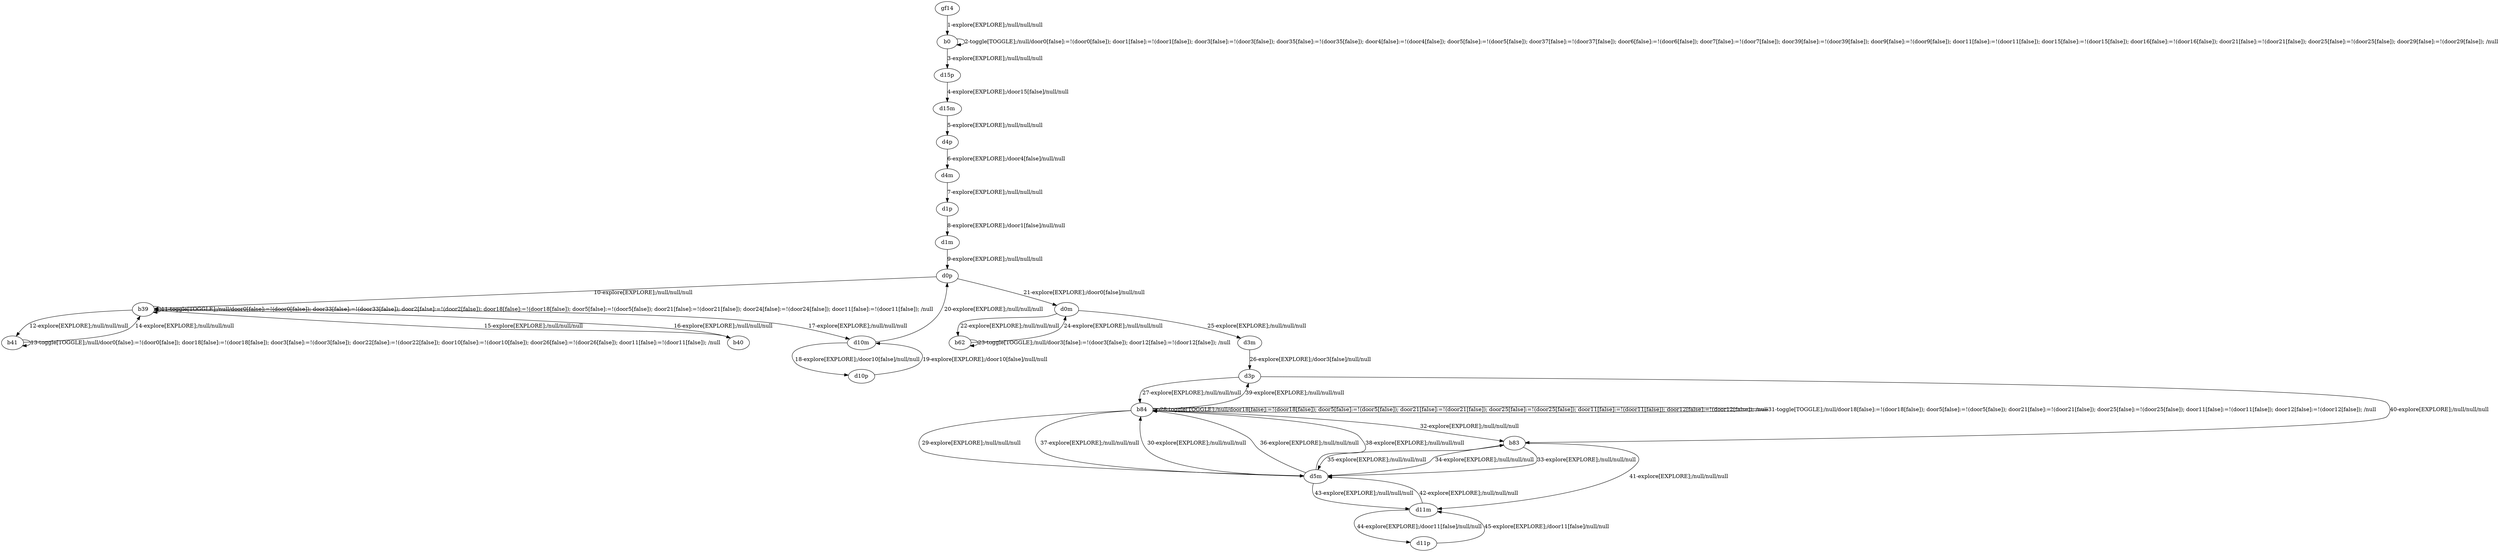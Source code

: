 # Total number of goals covered by this test: 1
# b84 --> b83

digraph g {
"gf14" -> "b0" [label = "1-explore[EXPLORE];/null/null/null"];
"b0" -> "b0" [label = "2-toggle[TOGGLE];/null/door0[false]:=!(door0[false]); door1[false]:=!(door1[false]); door3[false]:=!(door3[false]); door35[false]:=!(door35[false]); door4[false]:=!(door4[false]); door5[false]:=!(door5[false]); door37[false]:=!(door37[false]); door6[false]:=!(door6[false]); door7[false]:=!(door7[false]); door39[false]:=!(door39[false]); door9[false]:=!(door9[false]); door11[false]:=!(door11[false]); door15[false]:=!(door15[false]); door16[false]:=!(door16[false]); door21[false]:=!(door21[false]); door25[false]:=!(door25[false]); door29[false]:=!(door29[false]); /null"];
"b0" -> "d15p" [label = "3-explore[EXPLORE];/null/null/null"];
"d15p" -> "d15m" [label = "4-explore[EXPLORE];/door15[false]/null/null"];
"d15m" -> "d4p" [label = "5-explore[EXPLORE];/null/null/null"];
"d4p" -> "d4m" [label = "6-explore[EXPLORE];/door4[false]/null/null"];
"d4m" -> "d1p" [label = "7-explore[EXPLORE];/null/null/null"];
"d1p" -> "d1m" [label = "8-explore[EXPLORE];/door1[false]/null/null"];
"d1m" -> "d0p" [label = "9-explore[EXPLORE];/null/null/null"];
"d0p" -> "b39" [label = "10-explore[EXPLORE];/null/null/null"];
"b39" -> "b39" [label = "11-toggle[TOGGLE];/null/door0[false]:=!(door0[false]); door33[false]:=!(door33[false]); door2[false]:=!(door2[false]); door18[false]:=!(door18[false]); door5[false]:=!(door5[false]); door21[false]:=!(door21[false]); door24[false]:=!(door24[false]); door11[false]:=!(door11[false]); /null"];
"b39" -> "b41" [label = "12-explore[EXPLORE];/null/null/null"];
"b41" -> "b41" [label = "13-toggle[TOGGLE];/null/door0[false]:=!(door0[false]); door18[false]:=!(door18[false]); door3[false]:=!(door3[false]); door22[false]:=!(door22[false]); door10[false]:=!(door10[false]); door26[false]:=!(door26[false]); door11[false]:=!(door11[false]); /null"];
"b41" -> "b39" [label = "14-explore[EXPLORE];/null/null/null"];
"b39" -> "b40" [label = "15-explore[EXPLORE];/null/null/null"];
"b40" -> "b39" [label = "16-explore[EXPLORE];/null/null/null"];
"b39" -> "d10m" [label = "17-explore[EXPLORE];/null/null/null"];
"d10m" -> "d10p" [label = "18-explore[EXPLORE];/door10[false]/null/null"];
"d10p" -> "d10m" [label = "19-explore[EXPLORE];/door10[false]/null/null"];
"d10m" -> "d0p" [label = "20-explore[EXPLORE];/null/null/null"];
"d0p" -> "d0m" [label = "21-explore[EXPLORE];/door0[false]/null/null"];
"d0m" -> "b62" [label = "22-explore[EXPLORE];/null/null/null"];
"b62" -> "b62" [label = "23-toggle[TOGGLE];/null/door3[false]:=!(door3[false]); door12[false]:=!(door12[false]); /null"];
"b62" -> "d0m" [label = "24-explore[EXPLORE];/null/null/null"];
"d0m" -> "d3m" [label = "25-explore[EXPLORE];/null/null/null"];
"d3m" -> "d3p" [label = "26-explore[EXPLORE];/door3[false]/null/null"];
"d3p" -> "b84" [label = "27-explore[EXPLORE];/null/null/null"];
"b84" -> "b84" [label = "28-toggle[TOGGLE];/null/door18[false]:=!(door18[false]); door5[false]:=!(door5[false]); door21[false]:=!(door21[false]); door25[false]:=!(door25[false]); door11[false]:=!(door11[false]); door12[false]:=!(door12[false]); /null"];
"b84" -> "d5m" [label = "29-explore[EXPLORE];/null/null/null"];
"d5m" -> "b84" [label = "30-explore[EXPLORE];/null/null/null"];
"b84" -> "b84" [label = "31-toggle[TOGGLE];/null/door18[false]:=!(door18[false]); door5[false]:=!(door5[false]); door21[false]:=!(door21[false]); door25[false]:=!(door25[false]); door11[false]:=!(door11[false]); door12[false]:=!(door12[false]); /null"];
"b84" -> "b83" [label = "32-explore[EXPLORE];/null/null/null"];
"b83" -> "d5m" [label = "33-explore[EXPLORE];/null/null/null"];
"d5m" -> "b83" [label = "34-explore[EXPLORE];/null/null/null"];
"b83" -> "d5m" [label = "35-explore[EXPLORE];/null/null/null"];
"d5m" -> "b84" [label = "36-explore[EXPLORE];/null/null/null"];
"b84" -> "d5m" [label = "37-explore[EXPLORE];/null/null/null"];
"d5m" -> "b84" [label = "38-explore[EXPLORE];/null/null/null"];
"b84" -> "d3p" [label = "39-explore[EXPLORE];/null/null/null"];
"d3p" -> "b83" [label = "40-explore[EXPLORE];/null/null/null"];
"b83" -> "d11m" [label = "41-explore[EXPLORE];/null/null/null"];
"d11m" -> "d5m" [label = "42-explore[EXPLORE];/null/null/null"];
"d5m" -> "d11m" [label = "43-explore[EXPLORE];/null/null/null"];
"d11m" -> "d11p" [label = "44-explore[EXPLORE];/door11[false]/null/null"];
"d11p" -> "d11m" [label = "45-explore[EXPLORE];/door11[false]/null/null"];
}